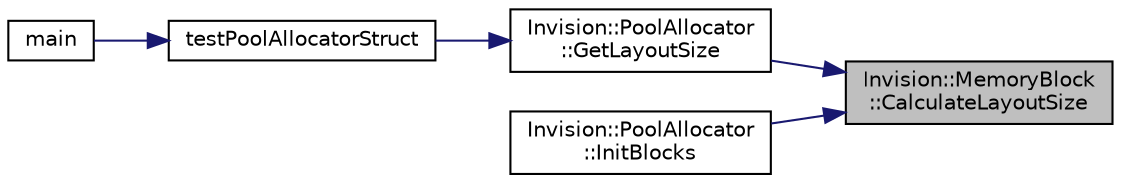 digraph "Invision::MemoryBlock::CalculateLayoutSize"
{
 // LATEX_PDF_SIZE
  edge [fontname="Helvetica",fontsize="10",labelfontname="Helvetica",labelfontsize="10"];
  node [fontname="Helvetica",fontsize="10",shape=record];
  rankdir="RL";
  Node1 [label="Invision::MemoryBlock\l::CalculateLayoutSize",height=0.2,width=0.4,color="black", fillcolor="grey75", style="filled", fontcolor="black",tooltip=" "];
  Node1 -> Node2 [dir="back",color="midnightblue",fontsize="10",style="solid"];
  Node2 [label="Invision::PoolAllocator\l::GetLayoutSize",height=0.2,width=0.4,color="black", fillcolor="white", style="filled",URL="$class_invision_1_1_pool_allocator.html#a2e34f9eb89762763f6056547c3e1b1bf",tooltip=" "];
  Node2 -> Node3 [dir="back",color="midnightblue",fontsize="10",style="solid"];
  Node3 [label="testPoolAllocatorStruct",height=0.2,width=0.4,color="black", fillcolor="white", style="filled",URL="$sandbox_console_2main_8cpp.html#abf52408eadbc6bc847d5d224ae15a5ba",tooltip=" "];
  Node3 -> Node4 [dir="back",color="midnightblue",fontsize="10",style="solid"];
  Node4 [label="main",height=0.2,width=0.4,color="black", fillcolor="white", style="filled",URL="$sandbox_console_2main_8cpp.html#ae66f6b31b5ad750f1fe042a706a4e3d4",tooltip=" "];
  Node1 -> Node5 [dir="back",color="midnightblue",fontsize="10",style="solid"];
  Node5 [label="Invision::PoolAllocator\l::InitBlocks",height=0.2,width=0.4,color="black", fillcolor="white", style="filled",URL="$class_invision_1_1_pool_allocator.html#a7cca5dc1a662f855a82e3b66e5cafbf3",tooltip=" "];
}
